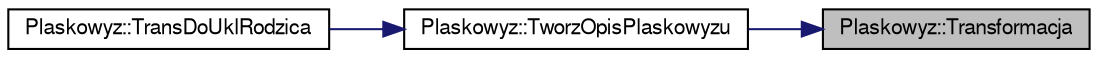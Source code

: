 digraph "Plaskowyz::Transformacja"
{
 // LATEX_PDF_SIZE
  edge [fontname="FreeSans",fontsize="10",labelfontname="FreeSans",labelfontsize="10"];
  node [fontname="FreeSans",fontsize="10",shape=record];
  rankdir="RL";
  Node1 [label="Plaskowyz::Transformacja",height=0.2,width=0.4,color="black", fillcolor="grey75", style="filled", fontcolor="black",tooltip="Metody Transformujace i obslugujace wyswietlanie gory na scenie."];
  Node1 -> Node2 [dir="back",color="midnightblue",fontsize="10",style="solid",fontname="FreeSans"];
  Node2 [label="Plaskowyz::TworzOpisPlaskowyzu",height=0.2,width=0.4,color="black", fillcolor="white", style="filled",URL="$a00154.html#a208ac88d3fd9922ed9009152ae5421b6",tooltip="Metoda tworzaca opis gory z dluga grania."];
  Node2 -> Node3 [dir="back",color="midnightblue",fontsize="10",style="solid",fontname="FreeSans"];
  Node3 [label="Plaskowyz::TransDoUklRodzica",height=0.2,width=0.4,color="black", fillcolor="white", style="filled",URL="$a00154.html#adc175de766b12dbbf889bd33c51cd887",tooltip="Metoda przesuwajaca Plaskowyz wzgledem sceny."];
}
